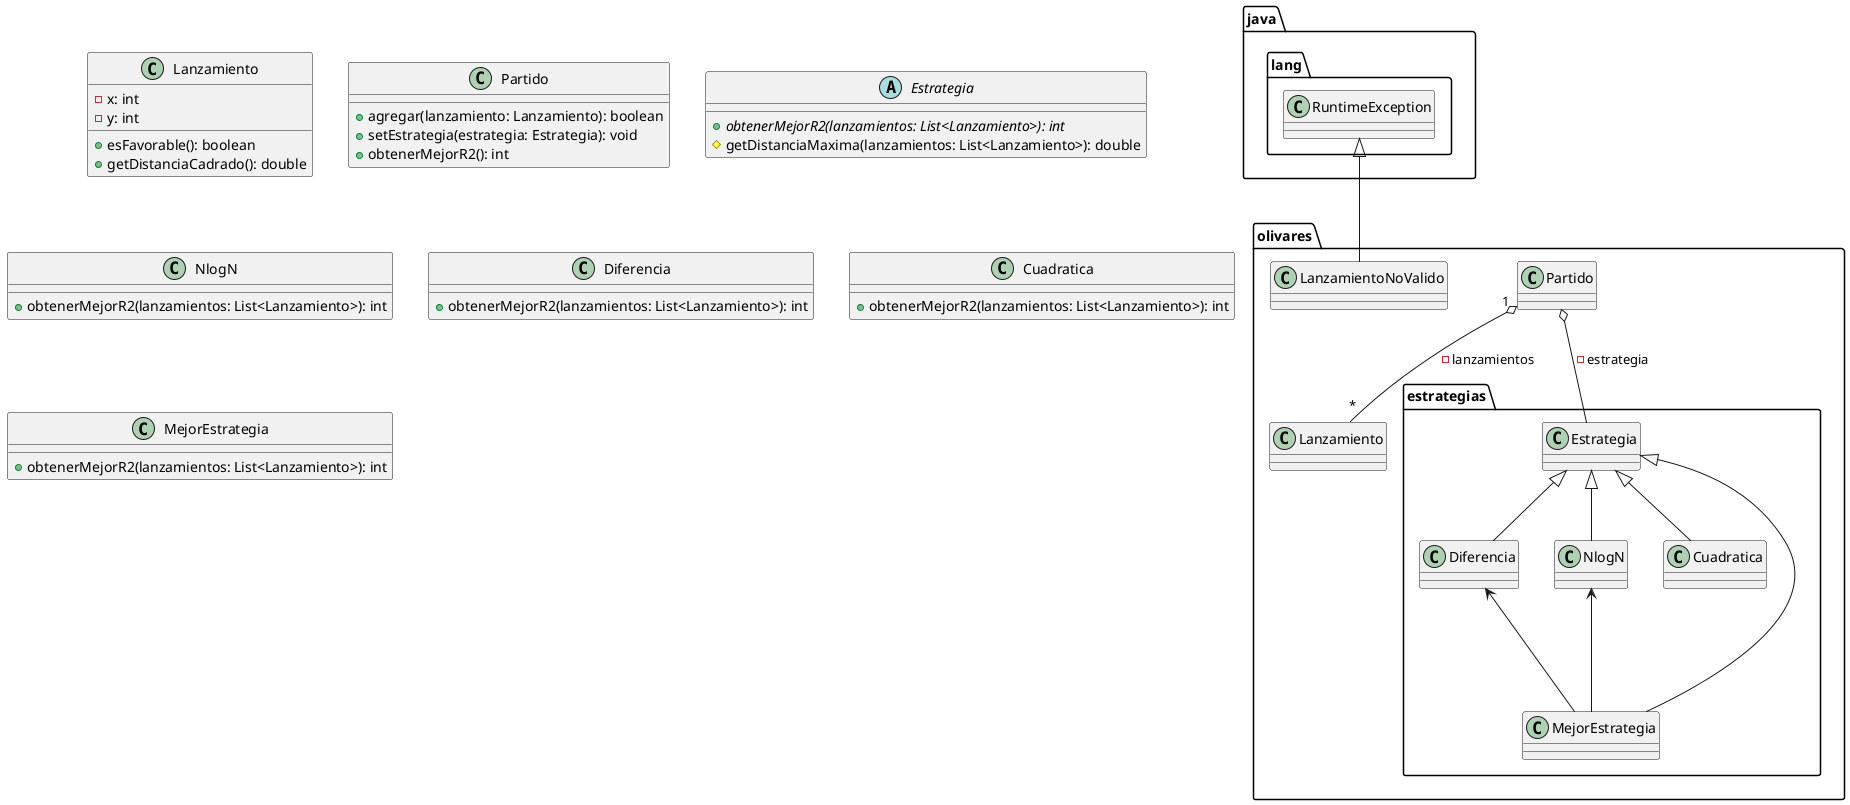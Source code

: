 @startuml

package "java.lang" {
	class RuntimeException
}

package "olivares" {
	Partido "1" o-- "*" Lanzamiento: -lanzamientos
	package "estrategias" {
		Estrategia <|-- Diferencia
		Estrategia <|-- NlogN
		Estrategia <|-- Cuadratica
		Estrategia <|-- MejorEstrategia
		Diferencia <--- MejorEstrategia
		NlogN      <--- MejorEstrategia
	}
	Partido o-- Estrategia: -estrategia
	RuntimeException <|-- LanzamientoNoValido
}

class Lanzamiento {
	-x: int
	-y: int
	+esFavorable(): boolean
	+getDistanciaCadrado(): double
}
class Partido {
	+agregar(lanzamiento: Lanzamiento): boolean
	+setEstrategia(estrategia: Estrategia): void
	+obtenerMejorR2(): int
}
abstract class Estrategia {
	{abstract} +obtenerMejorR2(lanzamientos: List<Lanzamiento>): int
	#getDistanciaMaxima(lanzamientos: List<Lanzamiento>): double
}
class NlogN {
	+obtenerMejorR2(lanzamientos: List<Lanzamiento>): int
}
class Diferencia {
	+obtenerMejorR2(lanzamientos: List<Lanzamiento>): int
}
class Cuadratica {
	+obtenerMejorR2(lanzamientos: List<Lanzamiento>): int
}
class MejorEstrategia {
	+obtenerMejorR2(lanzamientos: List<Lanzamiento>): int
}
@enduml
